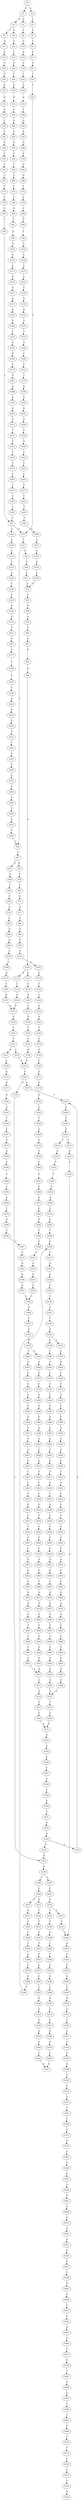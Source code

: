 strict digraph  {
	S0 -> S1 [ label = G ];
	S0 -> S2 [ label = A ];
	S1 -> S3 [ label = A ];
	S1 -> S4 [ label = G ];
	S2 -> S5 [ label = T ];
	S3 -> S6 [ label = C ];
	S4 -> S7 [ label = T ];
	S4 -> S8 [ label = A ];
	S5 -> S9 [ label = T ];
	S6 -> S10 [ label = G ];
	S7 -> S11 [ label = G ];
	S8 -> S12 [ label = T ];
	S9 -> S13 [ label = C ];
	S10 -> S14 [ label = A ];
	S11 -> S15 [ label = A ];
	S12 -> S16 [ label = T ];
	S13 -> S17 [ label = C ];
	S14 -> S18 [ label = A ];
	S15 -> S19 [ label = C ];
	S16 -> S20 [ label = C ];
	S17 -> S21 [ label = C ];
	S18 -> S22 [ label = T ];
	S19 -> S23 [ label = C ];
	S20 -> S24 [ label = T ];
	S21 -> S25 [ label = T ];
	S22 -> S26 [ label = A ];
	S23 -> S27 [ label = A ];
	S24 -> S28 [ label = G ];
	S25 -> S29 [ label = T ];
	S26 -> S30 [ label = G ];
	S27 -> S31 [ label = G ];
	S28 -> S32 [ label = G ];
	S29 -> S33 [ label = G ];
	S30 -> S34 [ label = T ];
	S31 -> S35 [ label = G ];
	S32 -> S36 [ label = A ];
	S33 -> S37 [ label = T ];
	S34 -> S38 [ label = G ];
	S35 -> S39 [ label = T ];
	S36 -> S40 [ label = A ];
	S37 -> S41 [ label = C ];
	S37 -> S42 [ label = T ];
	S38 -> S43 [ label = A ];
	S39 -> S44 [ label = C ];
	S40 -> S45 [ label = G ];
	S41 -> S46 [ label = C ];
	S42 -> S47 [ label = T ];
	S43 -> S48 [ label = G ];
	S44 -> S49 [ label = G ];
	S45 -> S50 [ label = G ];
	S46 -> S51 [ label = G ];
	S47 -> S52 [ label = G ];
	S47 -> S53 [ label = A ];
	S48 -> S54 [ label = A ];
	S49 -> S55 [ label = T ];
	S50 -> S56 [ label = T ];
	S51 -> S57 [ label = A ];
	S52 -> S58 [ label = A ];
	S53 -> S59 [ label = C ];
	S54 -> S60 [ label = G ];
	S55 -> S61 [ label = T ];
	S56 -> S62 [ label = C ];
	S57 -> S63 [ label = C ];
	S58 -> S64 [ label = C ];
	S59 -> S65 [ label = T ];
	S60 -> S66 [ label = G ];
	S61 -> S67 [ label = T ];
	S62 -> S68 [ label = C ];
	S63 -> S69 [ label = G ];
	S64 -> S70 [ label = G ];
	S65 -> S71 [ label = G ];
	S66 -> S72 [ label = T ];
	S67 -> S73 [ label = C ];
	S68 -> S74 [ label = C ];
	S69 -> S75 [ label = G ];
	S70 -> S76 [ label = G ];
	S71 -> S77 [ label = G ];
	S72 -> S78 [ label = A ];
	S73 -> S79 [ label = C ];
	S74 -> S80 [ label = C ];
	S75 -> S81 [ label = T ];
	S76 -> S82 [ label = C ];
	S77 -> S83 [ label = T ];
	S78 -> S84 [ label = C ];
	S79 -> S85 [ label = C ];
	S80 -> S86 [ label = G ];
	S81 -> S87 [ label = G ];
	S82 -> S88 [ label = G ];
	S83 -> S89 [ label = G ];
	S84 -> S90 [ label = C ];
	S85 -> S91 [ label = T ];
	S86 -> S92 [ label = T ];
	S87 -> S93 [ label = A ];
	S88 -> S94 [ label = A ];
	S89 -> S95 [ label = T ];
	S90 -> S96 [ label = C ];
	S91 -> S97 [ label = T ];
	S92 -> S98 [ label = G ];
	S93 -> S99 [ label = A ];
	S94 -> S100 [ label = A ];
	S95 -> S101 [ label = C ];
	S96 -> S102 [ label = G ];
	S97 -> S103 [ label = T ];
	S97 -> S33 [ label = G ];
	S98 -> S104 [ label = G ];
	S99 -> S105 [ label = A ];
	S100 -> S106 [ label = A ];
	S101 -> S107 [ label = A ];
	S102 -> S108 [ label = A ];
	S103 -> S109 [ label = C ];
	S104 -> S110 [ label = A ];
	S105 -> S111 [ label = C ];
	S105 -> S112 [ label = A ];
	S106 -> S113 [ label = A ];
	S107 -> S114 [ label = A ];
	S108 -> S115 [ label = G ];
	S109 -> S116 [ label = C ];
	S110 -> S117 [ label = C ];
	S111 -> S118 [ label = C ];
	S112 -> S119 [ label = C ];
	S113 -> S120 [ label = C ];
	S114 -> S121 [ label = C ];
	S115 -> S122 [ label = A ];
	S116 -> S123 [ label = T ];
	S117 -> S124 [ label = A ];
	S118 -> S125 [ label = A ];
	S119 -> S126 [ label = A ];
	S120 -> S127 [ label = A ];
	S121 -> S128 [ label = G ];
	S122 -> S129 [ label = G ];
	S123 -> S130 [ label = A ];
	S124 -> S131 [ label = G ];
	S125 -> S132 [ label = A ];
	S126 -> S133 [ label = A ];
	S127 -> S133 [ label = A ];
	S128 -> S134 [ label = A ];
	S129 -> S135 [ label = A ];
	S130 -> S136 [ label = T ];
	S131 -> S137 [ label = A ];
	S132 -> S138 [ label = G ];
	S133 -> S139 [ label = G ];
	S134 -> S140 [ label = A ];
	S135 -> S141 [ label = A ];
	S136 -> S142 [ label = C ];
	S137 -> S143 [ label = A ];
	S138 -> S144 [ label = T ];
	S139 -> S145 [ label = T ];
	S140 -> S146 [ label = T ];
	S141 -> S147 [ label = G ];
	S142 -> S148 [ label = G ];
	S143 -> S149 [ label = G ];
	S144 -> S150 [ label = C ];
	S145 -> S151 [ label = C ];
	S146 -> S152 [ label = C ];
	S147 -> S153 [ label = T ];
	S148 -> S154 [ label = C ];
	S149 -> S155 [ label = T ];
	S150 -> S156 [ label = G ];
	S151 -> S157 [ label = A ];
	S151 -> S158 [ label = G ];
	S152 -> S159 [ label = A ];
	S153 -> S160 [ label = A ];
	S154 -> S161 [ label = A ];
	S155 -> S162 [ label = A ];
	S156 -> S163 [ label = A ];
	S157 -> S164 [ label = A ];
	S158 -> S163 [ label = A ];
	S159 -> S165 [ label = C ];
	S160 -> S166 [ label = C ];
	S161 -> S167 [ label = A ];
	S162 -> S168 [ label = G ];
	S163 -> S169 [ label = A ];
	S164 -> S170 [ label = A ];
	S165 -> S171 [ label = G ];
	S166 -> S172 [ label = C ];
	S167 -> S173 [ label = C ];
	S168 -> S174 [ label = C ];
	S169 -> S175 [ label = A ];
	S169 -> S176 [ label = G ];
	S170 -> S177 [ label = G ];
	S171 -> S178 [ label = G ];
	S172 -> S179 [ label = T ];
	S173 -> S180 [ label = T ];
	S174 -> S181 [ label = G ];
	S175 -> S182 [ label = A ];
	S176 -> S183 [ label = A ];
	S177 -> S184 [ label = A ];
	S178 -> S185 [ label = G ];
	S179 -> S186 [ label = A ];
	S180 -> S187 [ label = C ];
	S181 -> S188 [ label = A ];
	S182 -> S189 [ label = G ];
	S183 -> S190 [ label = G ];
	S184 -> S191 [ label = G ];
	S185 -> S192 [ label = G ];
	S186 -> S193 [ label = A ];
	S187 -> S194 [ label = C ];
	S188 -> S195 [ label = G ];
	S189 -> S196 [ label = T ];
	S190 -> S197 [ label = T ];
	S190 -> S198 [ label = C ];
	S191 -> S199 [ label = T ];
	S192 -> S200 [ label = T ];
	S193 -> S201 [ label = A ];
	S194 -> S202 [ label = A ];
	S195 -> S203 [ label = A ];
	S196 -> S204 [ label = C ];
	S197 -> S205 [ label = C ];
	S198 -> S206 [ label = C ];
	S199 -> S207 [ label = C ];
	S200 -> S208 [ label = C ];
	S201 -> S209 [ label = G ];
	S202 -> S210 [ label = G ];
	S203 -> S211 [ label = G ];
	S204 -> S212 [ label = T ];
	S204 -> S213 [ label = A ];
	S205 -> S214 [ label = A ];
	S206 -> S215 [ label = A ];
	S206 -> S216 [ label = G ];
	S207 -> S217 [ label = G ];
	S208 -> S218 [ label = G ];
	S209 -> S219 [ label = C ];
	S210 -> S220 [ label = T ];
	S211 -> S221 [ label = T ];
	S212 -> S222 [ label = C ];
	S213 -> S223 [ label = A ];
	S214 -> S224 [ label = A ];
	S214 -> S225 [ label = T ];
	S215 -> S226 [ label = C ];
	S216 -> S227 [ label = G ];
	S217 -> S228 [ label = A ];
	S218 -> S229 [ label = T ];
	S219 -> S230 [ label = A ];
	S220 -> S231 [ label = T ];
	S221 -> S232 [ label = T ];
	S222 -> S233 [ label = C ];
	S223 -> S234 [ label = T ];
	S224 -> S235 [ label = T ];
	S225 -> S236 [ label = T ];
	S226 -> S237 [ label = T ];
	S227 -> S238 [ label = C ];
	S228 -> S239 [ label = C ];
	S229 -> S240 [ label = C ];
	S230 -> S241 [ label = T ];
	S231 -> S242 [ label = T ];
	S232 -> S243 [ label = T ];
	S233 -> S244 [ label = T ];
	S234 -> S245 [ label = A ];
	S235 -> S245 [ label = A ];
	S236 -> S246 [ label = A ];
	S237 -> S247 [ label = A ];
	S238 -> S248 [ label = T ];
	S239 -> S249 [ label = T ];
	S240 -> S250 [ label = T ];
	S241 -> S251 [ label = T ];
	S242 -> S252 [ label = C ];
	S243 -> S253 [ label = T ];
	S244 -> S254 [ label = C ];
	S245 -> S255 [ label = A ];
	S246 -> S256 [ label = C ];
	S247 -> S257 [ label = T ];
	S248 -> S258 [ label = C ];
	S249 -> S259 [ label = T ];
	S250 -> S260 [ label = T ];
	S251 -> S261 [ label = C ];
	S252 -> S262 [ label = C ];
	S253 -> S263 [ label = C ];
	S254 -> S264 [ label = A ];
	S255 -> S265 [ label = T ];
	S256 -> S266 [ label = T ];
	S257 -> S267 [ label = T ];
	S258 -> S268 [ label = A ];
	S259 -> S269 [ label = A ];
	S260 -> S270 [ label = G ];
	S261 -> S271 [ label = C ];
	S262 -> S272 [ label = C ];
	S263 -> S273 [ label = C ];
	S264 -> S274 [ label = C ];
	S265 -> S275 [ label = C ];
	S266 -> S276 [ label = C ];
	S267 -> S277 [ label = C ];
	S268 -> S278 [ label = C ];
	S269 -> S279 [ label = T ];
	S270 -> S280 [ label = C ];
	S271 -> S281 [ label = T ];
	S272 -> S282 [ label = C ];
	S273 -> S283 [ label = C ];
	S274 -> S284 [ label = G ];
	S275 -> S285 [ label = A ];
	S276 -> S286 [ label = A ];
	S277 -> S287 [ label = G ];
	S278 -> S288 [ label = G ];
	S279 -> S289 [ label = G ];
	S280 -> S290 [ label = G ];
	S281 -> S291 [ label = T ];
	S282 -> S292 [ label = T ];
	S283 -> S293 [ label = T ];
	S284 -> S294 [ label = T ];
	S285 -> S295 [ label = C ];
	S286 -> S296 [ label = C ];
	S287 -> S297 [ label = C ];
	S288 -> S298 [ label = T ];
	S289 -> S299 [ label = C ];
	S290 -> S300 [ label = C ];
	S291 -> S301 [ label = T ];
	S292 -> S302 [ label = T ];
	S293 -> S97 [ label = T ];
	S294 -> S303 [ label = C ];
	S295 -> S304 [ label = A ];
	S296 -> S305 [ label = A ];
	S297 -> S306 [ label = A ];
	S298 -> S303 [ label = C ];
	S299 -> S307 [ label = C ];
	S300 -> S308 [ label = C ];
	S301 -> S309 [ label = G ];
	S302 -> S310 [ label = G ];
	S303 -> S311 [ label = T ];
	S304 -> S312 [ label = A ];
	S305 -> S313 [ label = C ];
	S306 -> S314 [ label = C ];
	S307 -> S315 [ label = C ];
	S308 -> S316 [ label = C ];
	S309 -> S317 [ label = T ];
	S310 -> S318 [ label = T ];
	S311 -> S319 [ label = A ];
	S312 -> S320 [ label = T ];
	S313 -> S321 [ label = T ];
	S314 -> S322 [ label = T ];
	S315 -> S323 [ label = G ];
	S316 -> S324 [ label = G ];
	S317 -> S325 [ label = C ];
	S318 -> S42 [ label = T ];
	S319 -> S326 [ label = A ];
	S320 -> S327 [ label = G ];
	S321 -> S328 [ label = G ];
	S322 -> S329 [ label = G ];
	S323 -> S330 [ label = A ];
	S324 -> S331 [ label = A ];
	S325 -> S332 [ label = C ];
	S326 -> S333 [ label = T ];
	S327 -> S334 [ label = G ];
	S328 -> S335 [ label = G ];
	S329 -> S336 [ label = G ];
	S330 -> S337 [ label = C ];
	S331 -> S338 [ label = C ];
	S332 -> S339 [ label = G ];
	S333 -> S340 [ label = T ];
	S334 -> S341 [ label = T ];
	S335 -> S342 [ label = T ];
	S336 -> S343 [ label = T ];
	S337 -> S344 [ label = C ];
	S338 -> S344 [ label = C ];
	S339 -> S57 [ label = A ];
	S340 -> S345 [ label = A ];
	S341 -> S346 [ label = A ];
	S342 -> S347 [ label = A ];
	S343 -> S347 [ label = A ];
	S344 -> S348 [ label = G ];
	S345 -> S349 [ label = C ];
	S346 -> S350 [ label = C ];
	S348 -> S351 [ label = T ];
	S349 -> S352 [ label = G ];
	S350 -> S353 [ label = C ];
	S351 -> S354 [ label = A ];
	S352 -> S355 [ label = A ];
	S352 -> S356 [ label = G ];
	S353 -> S357 [ label = A ];
	S354 -> S358 [ label = G ];
	S355 -> S359 [ label = C ];
	S356 -> S360 [ label = C ];
	S357 -> S361 [ label = T ];
	S358 -> S362 [ label = T ];
	S358 -> S363 [ label = C ];
	S359 -> S364 [ label = A ];
	S360 -> S365 [ label = T ];
	S361 -> S366 [ label = C ];
	S362 -> S367 [ label = A ];
	S363 -> S368 [ label = A ];
	S364 -> S369 [ label = T ];
	S365 -> S370 [ label = T ];
	S366 -> S371 [ label = A ];
	S367 -> S372 [ label = T ];
	S368 -> S373 [ label = T ];
	S369 -> S374 [ label = A ];
	S370 -> S375 [ label = C ];
	S371 -> S376 [ label = A ];
	S372 -> S377 [ label = C ];
	S373 -> S378 [ label = C ];
	S374 -> S379 [ label = C ];
	S375 -> S380 [ label = C ];
	S376 -> S381 [ label = C ];
	S377 -> S382 [ label = C ];
	S378 -> S383 [ label = G ];
	S379 -> S384 [ label = G ];
	S380 -> S385 [ label = G ];
	S381 -> S386 [ label = G ];
	S382 -> S387 [ label = A ];
	S383 -> S388 [ label = A ];
	S384 -> S389 [ label = G ];
	S385 -> S390 [ label = A ];
	S386 -> S391 [ label = G ];
	S387 -> S392 [ label = G ];
	S388 -> S393 [ label = G ];
	S389 -> S394 [ label = A ];
	S390 -> S395 [ label = A ];
	S391 -> S396 [ label = G ];
	S392 -> S397 [ label = A ];
	S393 -> S398 [ label = A ];
	S394 -> S399 [ label = A ];
	S395 -> S400 [ label = A ];
	S396 -> S401 [ label = G ];
	S397 -> S402 [ label = A ];
	S398 -> S403 [ label = A ];
	S399 -> S404 [ label = T ];
	S400 -> S405 [ label = C ];
	S401 -> S406 [ label = A ];
	S402 -> S407 [ label = C ];
	S403 -> S408 [ label = C ];
	S404 -> S409 [ label = G ];
	S405 -> S410 [ label = G ];
	S406 -> S411 [ label = A ];
	S407 -> S412 [ label = G ];
	S408 -> S413 [ label = A ];
	S409 -> S414 [ label = T ];
	S410 -> S415 [ label = T ];
	S411 -> S416 [ label = A ];
	S412 -> S417 [ label = C ];
	S413 -> S418 [ label = C ];
	S414 -> S419 [ label = A ];
	S415 -> S420 [ label = A ];
	S416 -> S421 [ label = A ];
	S417 -> S422 [ label = C ];
	S418 -> S423 [ label = C ];
	S419 -> S424 [ label = C ];
	S420 -> S425 [ label = C ];
	S421 -> S426 [ label = A ];
	S422 -> S427 [ label = C ];
	S423 -> S428 [ label = C ];
	S424 -> S429 [ label = C ];
	S425 -> S430 [ label = A ];
	S426 -> S431 [ label = G ];
	S427 -> S432 [ label = G ];
	S428 -> S433 [ label = G ];
	S429 -> S434 [ label = T ];
	S430 -> S435 [ label = C ];
	S431 -> S436 [ label = C ];
	S432 -> S437 [ label = C ];
	S433 -> S438 [ label = T ];
	S434 -> S439 [ label = T ];
	S435 -> S440 [ label = T ];
	S436 -> S441 [ label = G ];
	S437 -> S442 [ label = T ];
	S438 -> S443 [ label = T ];
	S439 -> S444 [ label = C ];
	S440 -> S445 [ label = C ];
	S441 -> S446 [ label = A ];
	S442 -> S447 [ label = C ];
	S443 -> S448 [ label = C ];
	S444 -> S449 [ label = T ];
	S445 -> S450 [ label = T ];
	S446 -> S451 [ label = C ];
	S447 -> S452 [ label = C ];
	S448 -> S453 [ label = C ];
	S449 -> S454 [ label = A ];
	S450 -> S455 [ label = A ];
	S451 -> S456 [ label = G ];
	S452 -> S457 [ label = A ];
	S453 -> S458 [ label = A ];
	S454 -> S459 [ label = G ];
	S455 -> S460 [ label = G ];
	S456 -> S461 [ label = A ];
	S457 -> S462 [ label = G ];
	S458 -> S463 [ label = G ];
	S459 -> S464 [ label = C ];
	S460 -> S465 [ label = T ];
	S461 -> S466 [ label = G ];
	S462 -> S467 [ label = C ];
	S463 -> S468 [ label = T ];
	S464 -> S469 [ label = A ];
	S465 -> S470 [ label = A ];
	S466 -> S471 [ label = T ];
	S467 -> S472 [ label = A ];
	S468 -> S473 [ label = A ];
	S469 -> S474 [ label = A ];
	S470 -> S475 [ label = G ];
	S471 -> S476 [ label = G ];
	S472 -> S477 [ label = G ];
	S473 -> S478 [ label = G ];
	S474 -> S479 [ label = G ];
	S475 -> S480 [ label = G ];
	S476 -> S481 [ label = T ];
	S477 -> S482 [ label = G ];
	S478 -> S483 [ label = G ];
	S479 -> S484 [ label = T ];
	S480 -> S485 [ label = T ];
	S481 -> S486 [ label = G ];
	S482 -> S487 [ label = T ];
	S483 -> S488 [ label = T ];
	S484 -> S489 [ label = T ];
	S485 -> S490 [ label = T ];
	S486 -> S491 [ label = G ];
	S487 -> S492 [ label = C ];
	S488 -> S493 [ label = C ];
	S489 -> S494 [ label = C ];
	S490 -> S495 [ label = C ];
	S491 -> S496 [ label = T ];
	S492 -> S497 [ label = C ];
	S493 -> S498 [ label = C ];
	S494 -> S499 [ label = G ];
	S495 -> S500 [ label = G ];
	S496 -> S501 [ label = T ];
	S497 -> S502 [ label = G ];
	S498 -> S503 [ label = G ];
	S499 -> S504 [ label = A ];
	S500 -> S505 [ label = A ];
	S501 -> S506 [ label = G ];
	S502 -> S507 [ label = A ];
	S503 -> S507 [ label = A ];
	S504 -> S508 [ label = G ];
	S505 -> S509 [ label = G ];
	S506 -> S510 [ label = T ];
	S507 -> S511 [ label = G ];
	S508 -> S512 [ label = A ];
	S509 -> S512 [ label = A ];
	S510 -> S513 [ label = T ];
	S511 -> S514 [ label = A ];
	S512 -> S515 [ label = C ];
	S513 -> S516 [ label = C ];
	S514 -> S517 [ label = C ];
	S515 -> S518 [ label = C ];
	S516 -> S519 [ label = G ];
	S517 -> S520 [ label = C ];
	S518 -> S521 [ label = A ];
	S519 -> S522 [ label = T ];
	S520 -> S521 [ label = A ];
	S521 -> S523 [ label = A ];
	S522 -> S524 [ label = A ];
	S523 -> S525 [ label = G ];
	S525 -> S526 [ label = A ];
	S526 -> S527 [ label = C ];
	S527 -> S528 [ label = G ];
	S528 -> S529 [ label = T ];
	S529 -> S530 [ label = C ];
	S530 -> S531 [ label = G ];
	S531 -> S532 [ label = A ];
	S532 -> S533 [ label = A ];
	S533 -> S534 [ label = G ];
	S533 -> S535 [ label = A ];
	S534 -> S183 [ label = A ];
	S535 -> S182 [ label = A ];
}
